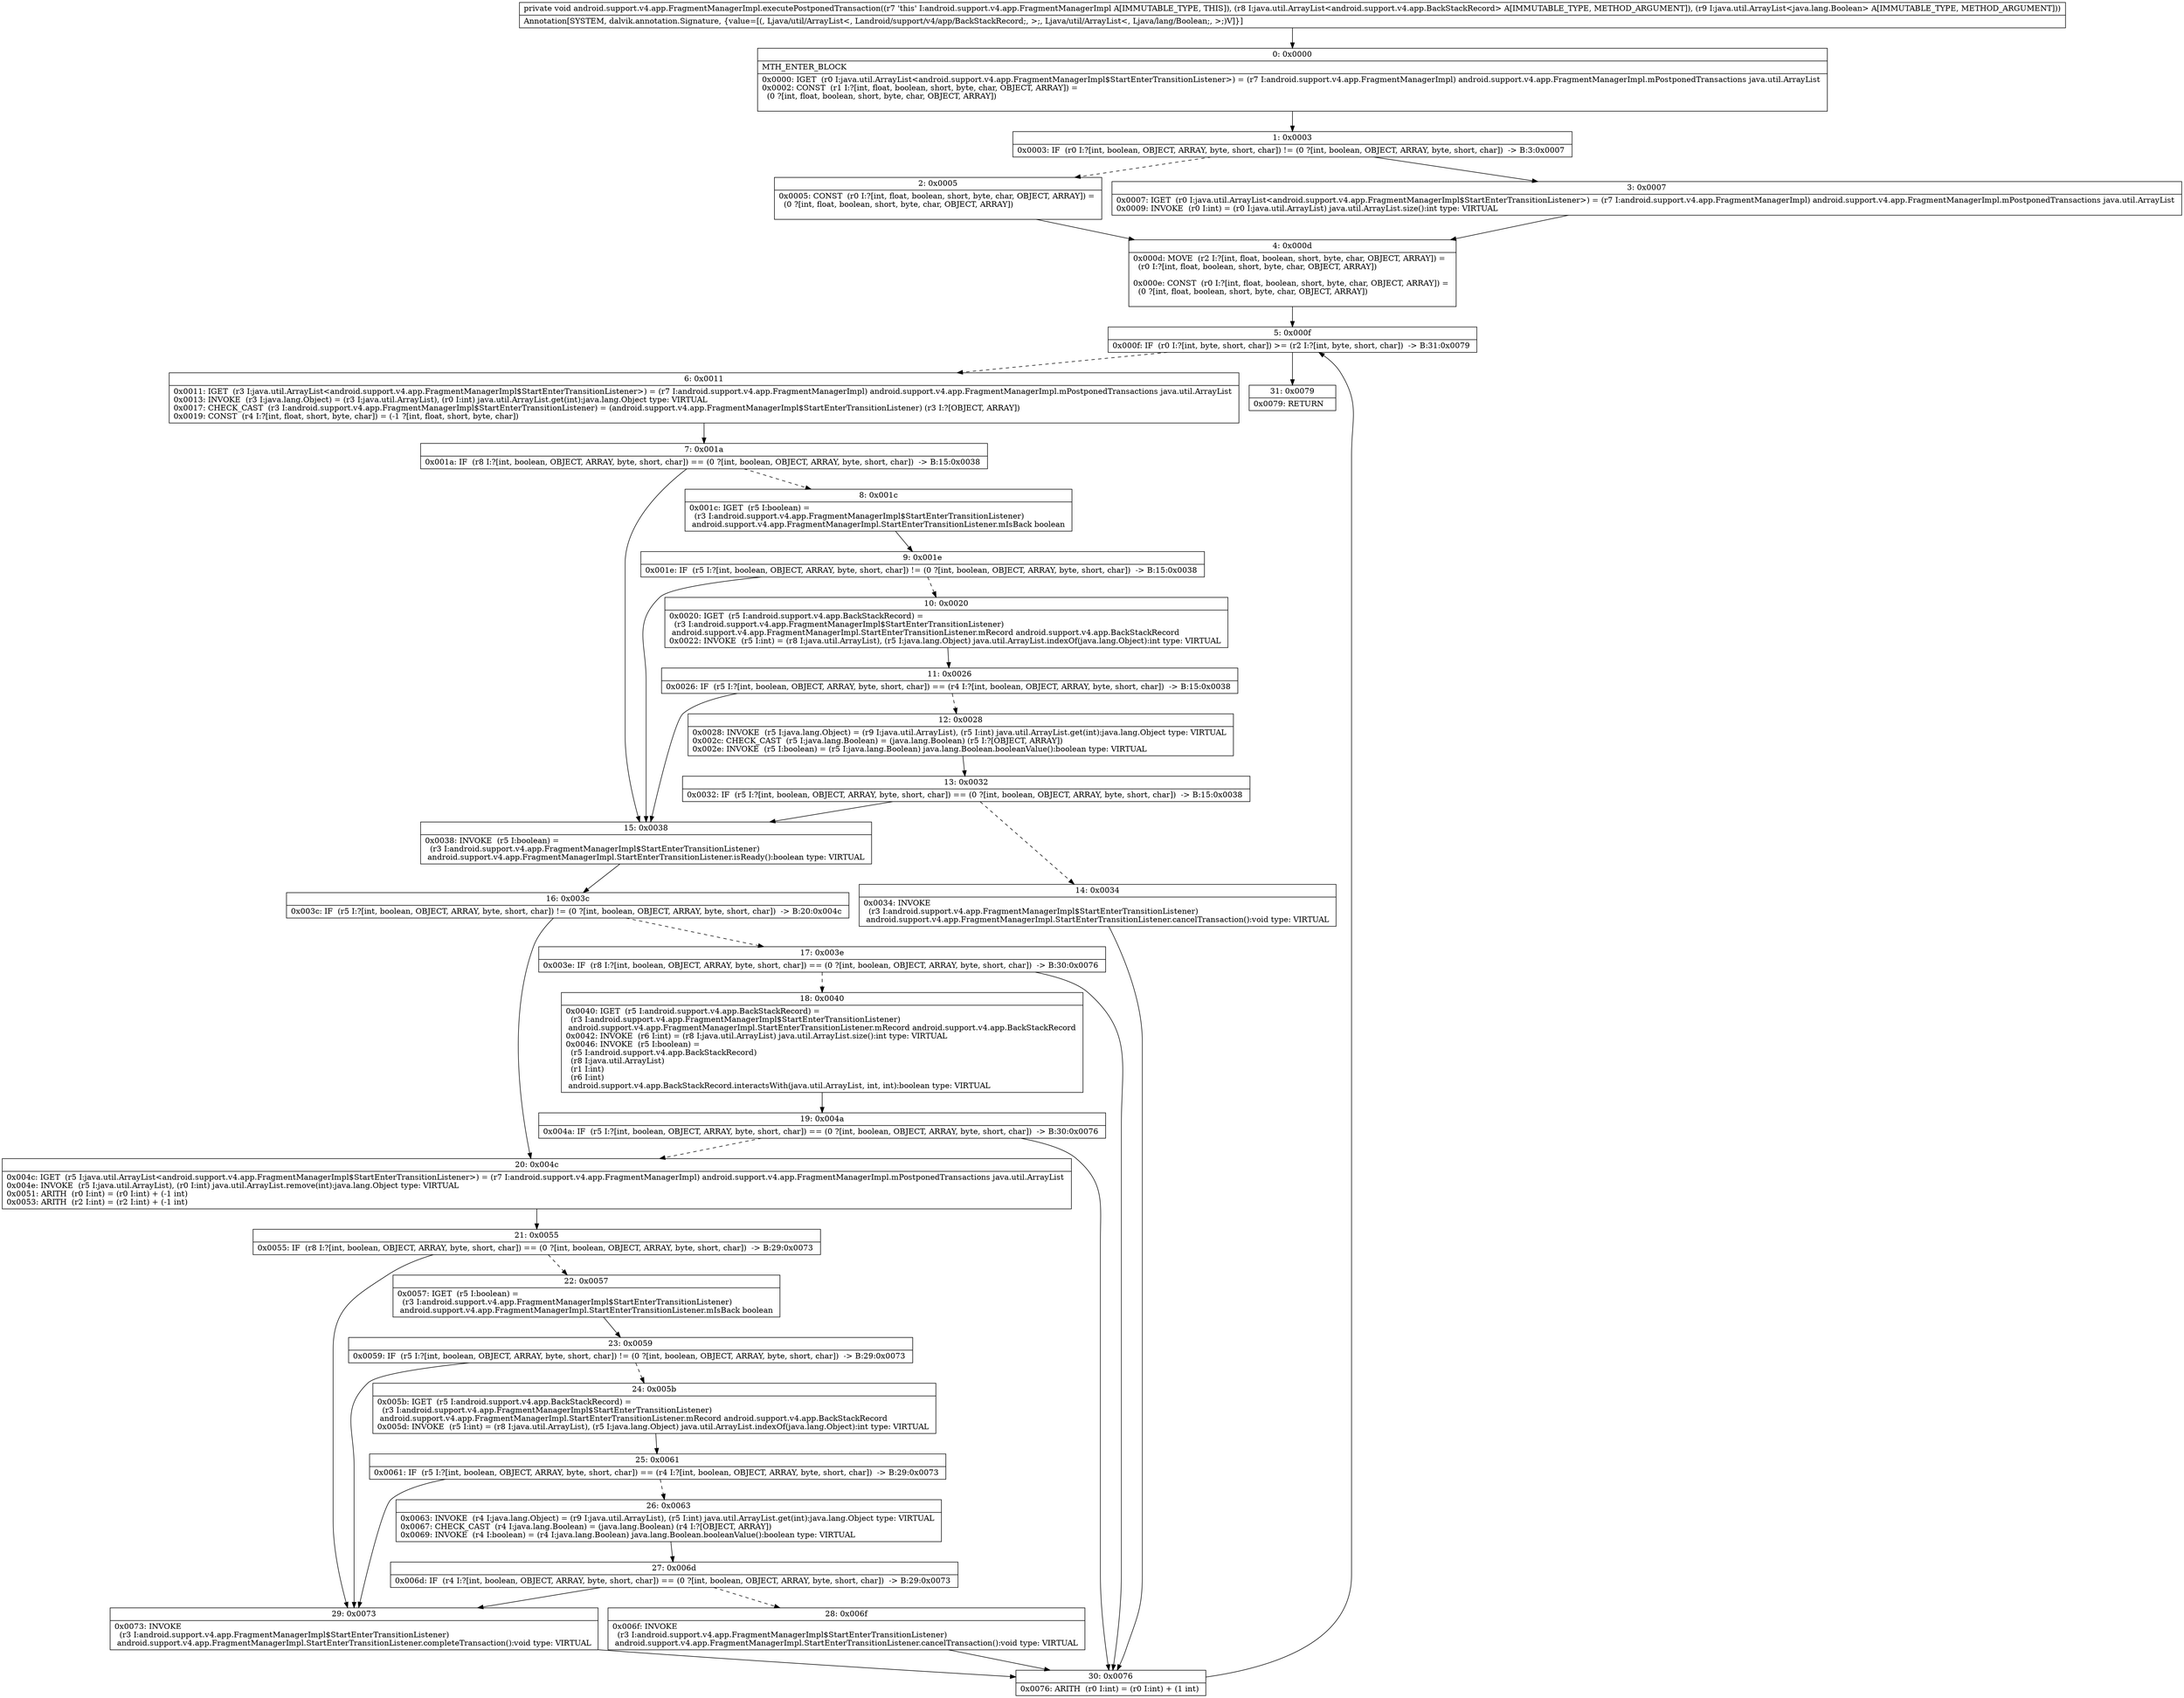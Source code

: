 digraph "CFG forandroid.support.v4.app.FragmentManagerImpl.executePostponedTransaction(Ljava\/util\/ArrayList;Ljava\/util\/ArrayList;)V" {
Node_0 [shape=record,label="{0\:\ 0x0000|MTH_ENTER_BLOCK\l|0x0000: IGET  (r0 I:java.util.ArrayList\<android.support.v4.app.FragmentManagerImpl$StartEnterTransitionListener\>) = (r7 I:android.support.v4.app.FragmentManagerImpl) android.support.v4.app.FragmentManagerImpl.mPostponedTransactions java.util.ArrayList \l0x0002: CONST  (r1 I:?[int, float, boolean, short, byte, char, OBJECT, ARRAY]) = \l  (0 ?[int, float, boolean, short, byte, char, OBJECT, ARRAY])\l \l}"];
Node_1 [shape=record,label="{1\:\ 0x0003|0x0003: IF  (r0 I:?[int, boolean, OBJECT, ARRAY, byte, short, char]) != (0 ?[int, boolean, OBJECT, ARRAY, byte, short, char])  \-\> B:3:0x0007 \l}"];
Node_2 [shape=record,label="{2\:\ 0x0005|0x0005: CONST  (r0 I:?[int, float, boolean, short, byte, char, OBJECT, ARRAY]) = \l  (0 ?[int, float, boolean, short, byte, char, OBJECT, ARRAY])\l \l}"];
Node_3 [shape=record,label="{3\:\ 0x0007|0x0007: IGET  (r0 I:java.util.ArrayList\<android.support.v4.app.FragmentManagerImpl$StartEnterTransitionListener\>) = (r7 I:android.support.v4.app.FragmentManagerImpl) android.support.v4.app.FragmentManagerImpl.mPostponedTransactions java.util.ArrayList \l0x0009: INVOKE  (r0 I:int) = (r0 I:java.util.ArrayList) java.util.ArrayList.size():int type: VIRTUAL \l}"];
Node_4 [shape=record,label="{4\:\ 0x000d|0x000d: MOVE  (r2 I:?[int, float, boolean, short, byte, char, OBJECT, ARRAY]) = \l  (r0 I:?[int, float, boolean, short, byte, char, OBJECT, ARRAY])\l \l0x000e: CONST  (r0 I:?[int, float, boolean, short, byte, char, OBJECT, ARRAY]) = \l  (0 ?[int, float, boolean, short, byte, char, OBJECT, ARRAY])\l \l}"];
Node_5 [shape=record,label="{5\:\ 0x000f|0x000f: IF  (r0 I:?[int, byte, short, char]) \>= (r2 I:?[int, byte, short, char])  \-\> B:31:0x0079 \l}"];
Node_6 [shape=record,label="{6\:\ 0x0011|0x0011: IGET  (r3 I:java.util.ArrayList\<android.support.v4.app.FragmentManagerImpl$StartEnterTransitionListener\>) = (r7 I:android.support.v4.app.FragmentManagerImpl) android.support.v4.app.FragmentManagerImpl.mPostponedTransactions java.util.ArrayList \l0x0013: INVOKE  (r3 I:java.lang.Object) = (r3 I:java.util.ArrayList), (r0 I:int) java.util.ArrayList.get(int):java.lang.Object type: VIRTUAL \l0x0017: CHECK_CAST  (r3 I:android.support.v4.app.FragmentManagerImpl$StartEnterTransitionListener) = (android.support.v4.app.FragmentManagerImpl$StartEnterTransitionListener) (r3 I:?[OBJECT, ARRAY]) \l0x0019: CONST  (r4 I:?[int, float, short, byte, char]) = (\-1 ?[int, float, short, byte, char]) \l}"];
Node_7 [shape=record,label="{7\:\ 0x001a|0x001a: IF  (r8 I:?[int, boolean, OBJECT, ARRAY, byte, short, char]) == (0 ?[int, boolean, OBJECT, ARRAY, byte, short, char])  \-\> B:15:0x0038 \l}"];
Node_8 [shape=record,label="{8\:\ 0x001c|0x001c: IGET  (r5 I:boolean) = \l  (r3 I:android.support.v4.app.FragmentManagerImpl$StartEnterTransitionListener)\l android.support.v4.app.FragmentManagerImpl.StartEnterTransitionListener.mIsBack boolean \l}"];
Node_9 [shape=record,label="{9\:\ 0x001e|0x001e: IF  (r5 I:?[int, boolean, OBJECT, ARRAY, byte, short, char]) != (0 ?[int, boolean, OBJECT, ARRAY, byte, short, char])  \-\> B:15:0x0038 \l}"];
Node_10 [shape=record,label="{10\:\ 0x0020|0x0020: IGET  (r5 I:android.support.v4.app.BackStackRecord) = \l  (r3 I:android.support.v4.app.FragmentManagerImpl$StartEnterTransitionListener)\l android.support.v4.app.FragmentManagerImpl.StartEnterTransitionListener.mRecord android.support.v4.app.BackStackRecord \l0x0022: INVOKE  (r5 I:int) = (r8 I:java.util.ArrayList), (r5 I:java.lang.Object) java.util.ArrayList.indexOf(java.lang.Object):int type: VIRTUAL \l}"];
Node_11 [shape=record,label="{11\:\ 0x0026|0x0026: IF  (r5 I:?[int, boolean, OBJECT, ARRAY, byte, short, char]) == (r4 I:?[int, boolean, OBJECT, ARRAY, byte, short, char])  \-\> B:15:0x0038 \l}"];
Node_12 [shape=record,label="{12\:\ 0x0028|0x0028: INVOKE  (r5 I:java.lang.Object) = (r9 I:java.util.ArrayList), (r5 I:int) java.util.ArrayList.get(int):java.lang.Object type: VIRTUAL \l0x002c: CHECK_CAST  (r5 I:java.lang.Boolean) = (java.lang.Boolean) (r5 I:?[OBJECT, ARRAY]) \l0x002e: INVOKE  (r5 I:boolean) = (r5 I:java.lang.Boolean) java.lang.Boolean.booleanValue():boolean type: VIRTUAL \l}"];
Node_13 [shape=record,label="{13\:\ 0x0032|0x0032: IF  (r5 I:?[int, boolean, OBJECT, ARRAY, byte, short, char]) == (0 ?[int, boolean, OBJECT, ARRAY, byte, short, char])  \-\> B:15:0x0038 \l}"];
Node_14 [shape=record,label="{14\:\ 0x0034|0x0034: INVOKE  \l  (r3 I:android.support.v4.app.FragmentManagerImpl$StartEnterTransitionListener)\l android.support.v4.app.FragmentManagerImpl.StartEnterTransitionListener.cancelTransaction():void type: VIRTUAL \l}"];
Node_15 [shape=record,label="{15\:\ 0x0038|0x0038: INVOKE  (r5 I:boolean) = \l  (r3 I:android.support.v4.app.FragmentManagerImpl$StartEnterTransitionListener)\l android.support.v4.app.FragmentManagerImpl.StartEnterTransitionListener.isReady():boolean type: VIRTUAL \l}"];
Node_16 [shape=record,label="{16\:\ 0x003c|0x003c: IF  (r5 I:?[int, boolean, OBJECT, ARRAY, byte, short, char]) != (0 ?[int, boolean, OBJECT, ARRAY, byte, short, char])  \-\> B:20:0x004c \l}"];
Node_17 [shape=record,label="{17\:\ 0x003e|0x003e: IF  (r8 I:?[int, boolean, OBJECT, ARRAY, byte, short, char]) == (0 ?[int, boolean, OBJECT, ARRAY, byte, short, char])  \-\> B:30:0x0076 \l}"];
Node_18 [shape=record,label="{18\:\ 0x0040|0x0040: IGET  (r5 I:android.support.v4.app.BackStackRecord) = \l  (r3 I:android.support.v4.app.FragmentManagerImpl$StartEnterTransitionListener)\l android.support.v4.app.FragmentManagerImpl.StartEnterTransitionListener.mRecord android.support.v4.app.BackStackRecord \l0x0042: INVOKE  (r6 I:int) = (r8 I:java.util.ArrayList) java.util.ArrayList.size():int type: VIRTUAL \l0x0046: INVOKE  (r5 I:boolean) = \l  (r5 I:android.support.v4.app.BackStackRecord)\l  (r8 I:java.util.ArrayList)\l  (r1 I:int)\l  (r6 I:int)\l android.support.v4.app.BackStackRecord.interactsWith(java.util.ArrayList, int, int):boolean type: VIRTUAL \l}"];
Node_19 [shape=record,label="{19\:\ 0x004a|0x004a: IF  (r5 I:?[int, boolean, OBJECT, ARRAY, byte, short, char]) == (0 ?[int, boolean, OBJECT, ARRAY, byte, short, char])  \-\> B:30:0x0076 \l}"];
Node_20 [shape=record,label="{20\:\ 0x004c|0x004c: IGET  (r5 I:java.util.ArrayList\<android.support.v4.app.FragmentManagerImpl$StartEnterTransitionListener\>) = (r7 I:android.support.v4.app.FragmentManagerImpl) android.support.v4.app.FragmentManagerImpl.mPostponedTransactions java.util.ArrayList \l0x004e: INVOKE  (r5 I:java.util.ArrayList), (r0 I:int) java.util.ArrayList.remove(int):java.lang.Object type: VIRTUAL \l0x0051: ARITH  (r0 I:int) = (r0 I:int) + (\-1 int) \l0x0053: ARITH  (r2 I:int) = (r2 I:int) + (\-1 int) \l}"];
Node_21 [shape=record,label="{21\:\ 0x0055|0x0055: IF  (r8 I:?[int, boolean, OBJECT, ARRAY, byte, short, char]) == (0 ?[int, boolean, OBJECT, ARRAY, byte, short, char])  \-\> B:29:0x0073 \l}"];
Node_22 [shape=record,label="{22\:\ 0x0057|0x0057: IGET  (r5 I:boolean) = \l  (r3 I:android.support.v4.app.FragmentManagerImpl$StartEnterTransitionListener)\l android.support.v4.app.FragmentManagerImpl.StartEnterTransitionListener.mIsBack boolean \l}"];
Node_23 [shape=record,label="{23\:\ 0x0059|0x0059: IF  (r5 I:?[int, boolean, OBJECT, ARRAY, byte, short, char]) != (0 ?[int, boolean, OBJECT, ARRAY, byte, short, char])  \-\> B:29:0x0073 \l}"];
Node_24 [shape=record,label="{24\:\ 0x005b|0x005b: IGET  (r5 I:android.support.v4.app.BackStackRecord) = \l  (r3 I:android.support.v4.app.FragmentManagerImpl$StartEnterTransitionListener)\l android.support.v4.app.FragmentManagerImpl.StartEnterTransitionListener.mRecord android.support.v4.app.BackStackRecord \l0x005d: INVOKE  (r5 I:int) = (r8 I:java.util.ArrayList), (r5 I:java.lang.Object) java.util.ArrayList.indexOf(java.lang.Object):int type: VIRTUAL \l}"];
Node_25 [shape=record,label="{25\:\ 0x0061|0x0061: IF  (r5 I:?[int, boolean, OBJECT, ARRAY, byte, short, char]) == (r4 I:?[int, boolean, OBJECT, ARRAY, byte, short, char])  \-\> B:29:0x0073 \l}"];
Node_26 [shape=record,label="{26\:\ 0x0063|0x0063: INVOKE  (r4 I:java.lang.Object) = (r9 I:java.util.ArrayList), (r5 I:int) java.util.ArrayList.get(int):java.lang.Object type: VIRTUAL \l0x0067: CHECK_CAST  (r4 I:java.lang.Boolean) = (java.lang.Boolean) (r4 I:?[OBJECT, ARRAY]) \l0x0069: INVOKE  (r4 I:boolean) = (r4 I:java.lang.Boolean) java.lang.Boolean.booleanValue():boolean type: VIRTUAL \l}"];
Node_27 [shape=record,label="{27\:\ 0x006d|0x006d: IF  (r4 I:?[int, boolean, OBJECT, ARRAY, byte, short, char]) == (0 ?[int, boolean, OBJECT, ARRAY, byte, short, char])  \-\> B:29:0x0073 \l}"];
Node_28 [shape=record,label="{28\:\ 0x006f|0x006f: INVOKE  \l  (r3 I:android.support.v4.app.FragmentManagerImpl$StartEnterTransitionListener)\l android.support.v4.app.FragmentManagerImpl.StartEnterTransitionListener.cancelTransaction():void type: VIRTUAL \l}"];
Node_29 [shape=record,label="{29\:\ 0x0073|0x0073: INVOKE  \l  (r3 I:android.support.v4.app.FragmentManagerImpl$StartEnterTransitionListener)\l android.support.v4.app.FragmentManagerImpl.StartEnterTransitionListener.completeTransaction():void type: VIRTUAL \l}"];
Node_30 [shape=record,label="{30\:\ 0x0076|0x0076: ARITH  (r0 I:int) = (r0 I:int) + (1 int) \l}"];
Node_31 [shape=record,label="{31\:\ 0x0079|0x0079: RETURN   \l}"];
MethodNode[shape=record,label="{private void android.support.v4.app.FragmentManagerImpl.executePostponedTransaction((r7 'this' I:android.support.v4.app.FragmentManagerImpl A[IMMUTABLE_TYPE, THIS]), (r8 I:java.util.ArrayList\<android.support.v4.app.BackStackRecord\> A[IMMUTABLE_TYPE, METHOD_ARGUMENT]), (r9 I:java.util.ArrayList\<java.lang.Boolean\> A[IMMUTABLE_TYPE, METHOD_ARGUMENT]))  | Annotation[SYSTEM, dalvik.annotation.Signature, \{value=[(, Ljava\/util\/ArrayList\<, Landroid\/support\/v4\/app\/BackStackRecord;, \>;, Ljava\/util\/ArrayList\<, Ljava\/lang\/Boolean;, \>;)V]\}]\l}"];
MethodNode -> Node_0;
Node_0 -> Node_1;
Node_1 -> Node_2[style=dashed];
Node_1 -> Node_3;
Node_2 -> Node_4;
Node_3 -> Node_4;
Node_4 -> Node_5;
Node_5 -> Node_6[style=dashed];
Node_5 -> Node_31;
Node_6 -> Node_7;
Node_7 -> Node_8[style=dashed];
Node_7 -> Node_15;
Node_8 -> Node_9;
Node_9 -> Node_10[style=dashed];
Node_9 -> Node_15;
Node_10 -> Node_11;
Node_11 -> Node_12[style=dashed];
Node_11 -> Node_15;
Node_12 -> Node_13;
Node_13 -> Node_14[style=dashed];
Node_13 -> Node_15;
Node_14 -> Node_30;
Node_15 -> Node_16;
Node_16 -> Node_17[style=dashed];
Node_16 -> Node_20;
Node_17 -> Node_18[style=dashed];
Node_17 -> Node_30;
Node_18 -> Node_19;
Node_19 -> Node_20[style=dashed];
Node_19 -> Node_30;
Node_20 -> Node_21;
Node_21 -> Node_22[style=dashed];
Node_21 -> Node_29;
Node_22 -> Node_23;
Node_23 -> Node_24[style=dashed];
Node_23 -> Node_29;
Node_24 -> Node_25;
Node_25 -> Node_26[style=dashed];
Node_25 -> Node_29;
Node_26 -> Node_27;
Node_27 -> Node_28[style=dashed];
Node_27 -> Node_29;
Node_28 -> Node_30;
Node_29 -> Node_30;
Node_30 -> Node_5;
}

